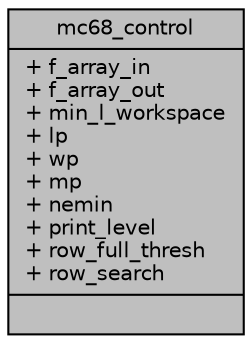 digraph "mc68_control"
{
  edge [fontname="Helvetica",fontsize="10",labelfontname="Helvetica",labelfontsize="10"];
  node [fontname="Helvetica",fontsize="10",shape=record];
  Node1 [label="{mc68_control\n|+ f_array_in\l+ f_array_out\l+ min_l_workspace\l+ lp\l+ wp\l+ mp\l+ nemin\l+ print_level\l+ row_full_thresh\l+ row_search\l|}",height=0.2,width=0.4,color="black", fillcolor="grey75", style="filled" fontcolor="black"];
}
